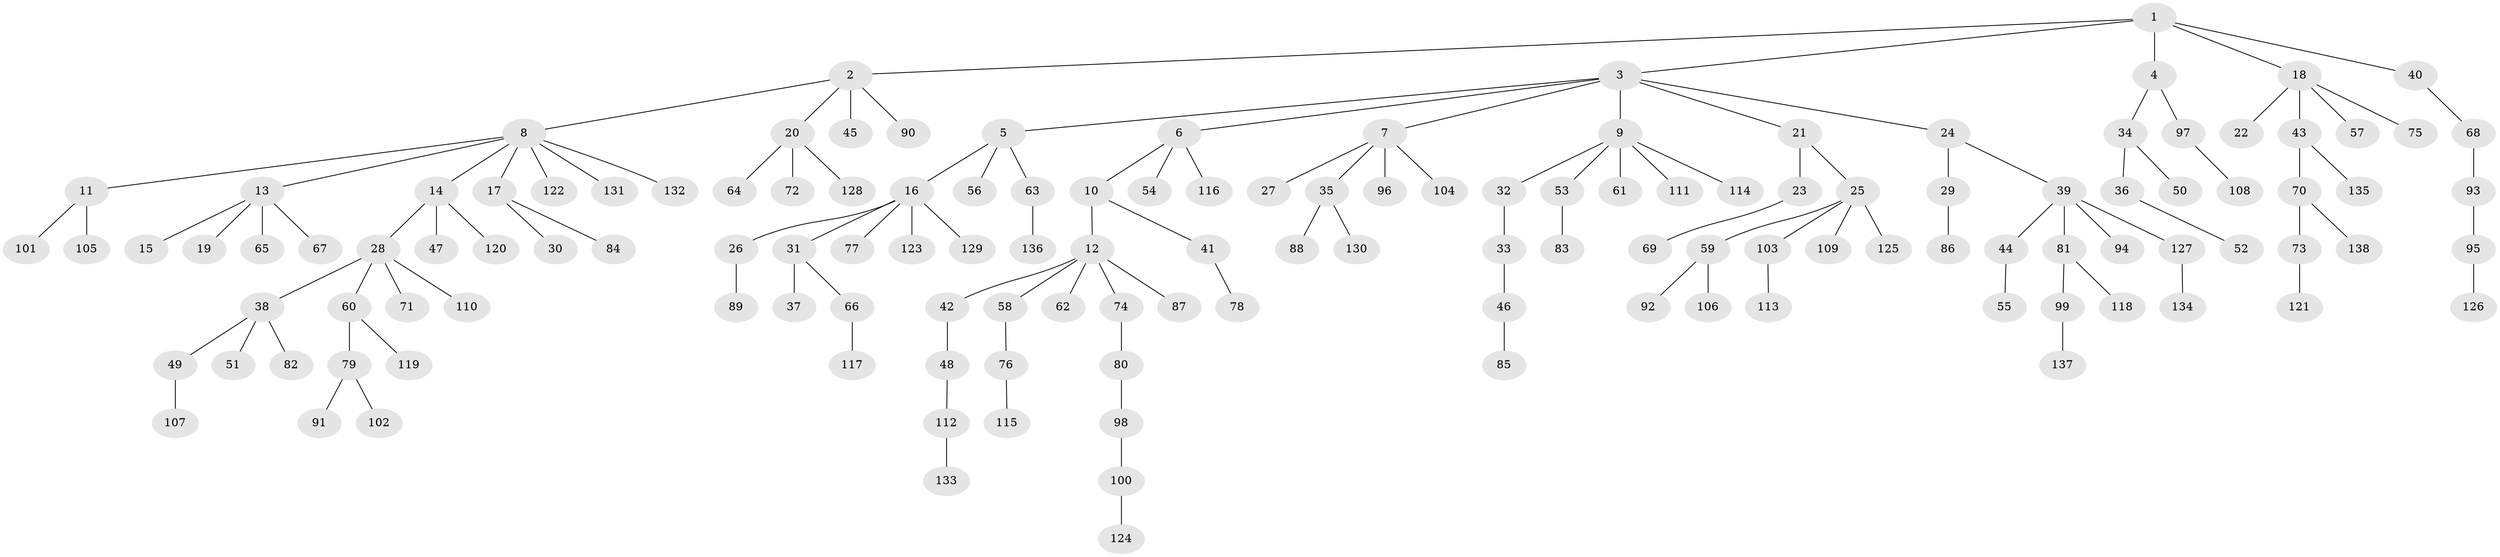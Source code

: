 // Generated by graph-tools (version 1.1) at 2025/50/03/09/25 03:50:16]
// undirected, 138 vertices, 137 edges
graph export_dot {
graph [start="1"]
  node [color=gray90,style=filled];
  1;
  2;
  3;
  4;
  5;
  6;
  7;
  8;
  9;
  10;
  11;
  12;
  13;
  14;
  15;
  16;
  17;
  18;
  19;
  20;
  21;
  22;
  23;
  24;
  25;
  26;
  27;
  28;
  29;
  30;
  31;
  32;
  33;
  34;
  35;
  36;
  37;
  38;
  39;
  40;
  41;
  42;
  43;
  44;
  45;
  46;
  47;
  48;
  49;
  50;
  51;
  52;
  53;
  54;
  55;
  56;
  57;
  58;
  59;
  60;
  61;
  62;
  63;
  64;
  65;
  66;
  67;
  68;
  69;
  70;
  71;
  72;
  73;
  74;
  75;
  76;
  77;
  78;
  79;
  80;
  81;
  82;
  83;
  84;
  85;
  86;
  87;
  88;
  89;
  90;
  91;
  92;
  93;
  94;
  95;
  96;
  97;
  98;
  99;
  100;
  101;
  102;
  103;
  104;
  105;
  106;
  107;
  108;
  109;
  110;
  111;
  112;
  113;
  114;
  115;
  116;
  117;
  118;
  119;
  120;
  121;
  122;
  123;
  124;
  125;
  126;
  127;
  128;
  129;
  130;
  131;
  132;
  133;
  134;
  135;
  136;
  137;
  138;
  1 -- 2;
  1 -- 3;
  1 -- 4;
  1 -- 18;
  1 -- 40;
  2 -- 8;
  2 -- 20;
  2 -- 45;
  2 -- 90;
  3 -- 5;
  3 -- 6;
  3 -- 7;
  3 -- 9;
  3 -- 21;
  3 -- 24;
  4 -- 34;
  4 -- 97;
  5 -- 16;
  5 -- 56;
  5 -- 63;
  6 -- 10;
  6 -- 54;
  6 -- 116;
  7 -- 27;
  7 -- 35;
  7 -- 96;
  7 -- 104;
  8 -- 11;
  8 -- 13;
  8 -- 14;
  8 -- 17;
  8 -- 122;
  8 -- 131;
  8 -- 132;
  9 -- 32;
  9 -- 53;
  9 -- 61;
  9 -- 111;
  9 -- 114;
  10 -- 12;
  10 -- 41;
  11 -- 101;
  11 -- 105;
  12 -- 42;
  12 -- 58;
  12 -- 62;
  12 -- 74;
  12 -- 87;
  13 -- 15;
  13 -- 19;
  13 -- 65;
  13 -- 67;
  14 -- 28;
  14 -- 47;
  14 -- 120;
  16 -- 26;
  16 -- 31;
  16 -- 77;
  16 -- 123;
  16 -- 129;
  17 -- 30;
  17 -- 84;
  18 -- 22;
  18 -- 43;
  18 -- 57;
  18 -- 75;
  20 -- 64;
  20 -- 72;
  20 -- 128;
  21 -- 23;
  21 -- 25;
  23 -- 69;
  24 -- 29;
  24 -- 39;
  25 -- 59;
  25 -- 103;
  25 -- 109;
  25 -- 125;
  26 -- 89;
  28 -- 38;
  28 -- 60;
  28 -- 71;
  28 -- 110;
  29 -- 86;
  31 -- 37;
  31 -- 66;
  32 -- 33;
  33 -- 46;
  34 -- 36;
  34 -- 50;
  35 -- 88;
  35 -- 130;
  36 -- 52;
  38 -- 49;
  38 -- 51;
  38 -- 82;
  39 -- 44;
  39 -- 81;
  39 -- 94;
  39 -- 127;
  40 -- 68;
  41 -- 78;
  42 -- 48;
  43 -- 70;
  43 -- 135;
  44 -- 55;
  46 -- 85;
  48 -- 112;
  49 -- 107;
  53 -- 83;
  58 -- 76;
  59 -- 92;
  59 -- 106;
  60 -- 79;
  60 -- 119;
  63 -- 136;
  66 -- 117;
  68 -- 93;
  70 -- 73;
  70 -- 138;
  73 -- 121;
  74 -- 80;
  76 -- 115;
  79 -- 91;
  79 -- 102;
  80 -- 98;
  81 -- 99;
  81 -- 118;
  93 -- 95;
  95 -- 126;
  97 -- 108;
  98 -- 100;
  99 -- 137;
  100 -- 124;
  103 -- 113;
  112 -- 133;
  127 -- 134;
}
